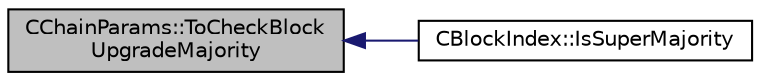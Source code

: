 digraph "CChainParams::ToCheckBlockUpgradeMajority"
{
  edge [fontname="Helvetica",fontsize="10",labelfontname="Helvetica",labelfontsize="10"];
  node [fontname="Helvetica",fontsize="10",shape=record];
  rankdir="LR";
  Node242 [label="CChainParams::ToCheckBlock\lUpgradeMajority",height=0.2,width=0.4,color="black", fillcolor="grey75", style="filled", fontcolor="black"];
  Node242 -> Node243 [dir="back",color="midnightblue",fontsize="10",style="solid",fontname="Helvetica"];
  Node243 [label="CBlockIndex::IsSuperMajority",height=0.2,width=0.4,color="black", fillcolor="white", style="filled",URL="$class_c_block_index.html#a96fbd9608432d92c27d4314f32341988",tooltip="Returns true if there are nRequired or more blocks of minVersion or above in the last Params()..."];
}
